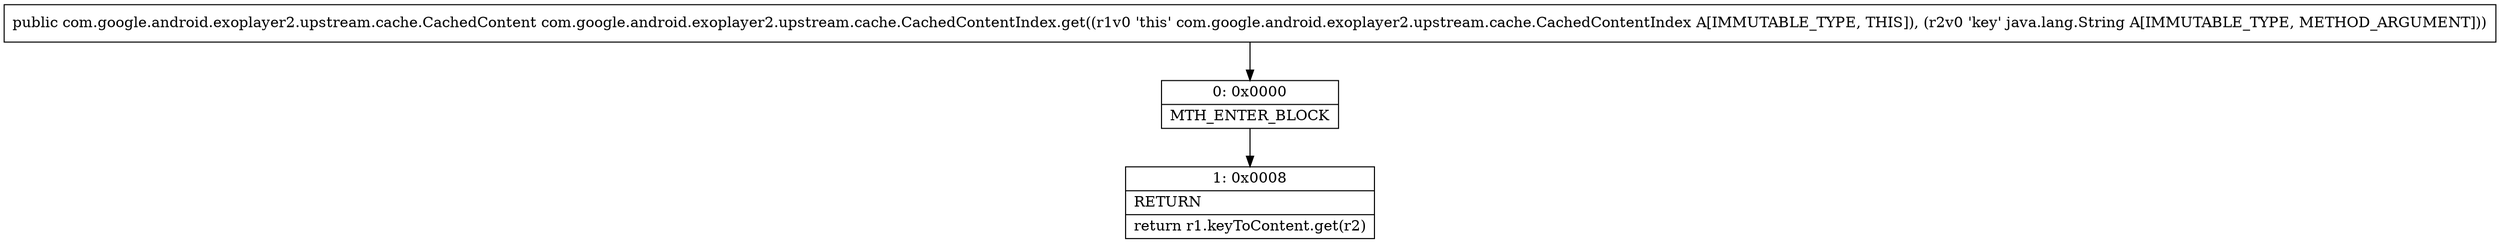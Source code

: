 digraph "CFG forcom.google.android.exoplayer2.upstream.cache.CachedContentIndex.get(Ljava\/lang\/String;)Lcom\/google\/android\/exoplayer2\/upstream\/cache\/CachedContent;" {
Node_0 [shape=record,label="{0\:\ 0x0000|MTH_ENTER_BLOCK\l}"];
Node_1 [shape=record,label="{1\:\ 0x0008|RETURN\l|return r1.keyToContent.get(r2)\l}"];
MethodNode[shape=record,label="{public com.google.android.exoplayer2.upstream.cache.CachedContent com.google.android.exoplayer2.upstream.cache.CachedContentIndex.get((r1v0 'this' com.google.android.exoplayer2.upstream.cache.CachedContentIndex A[IMMUTABLE_TYPE, THIS]), (r2v0 'key' java.lang.String A[IMMUTABLE_TYPE, METHOD_ARGUMENT])) }"];
MethodNode -> Node_0;
Node_0 -> Node_1;
}

